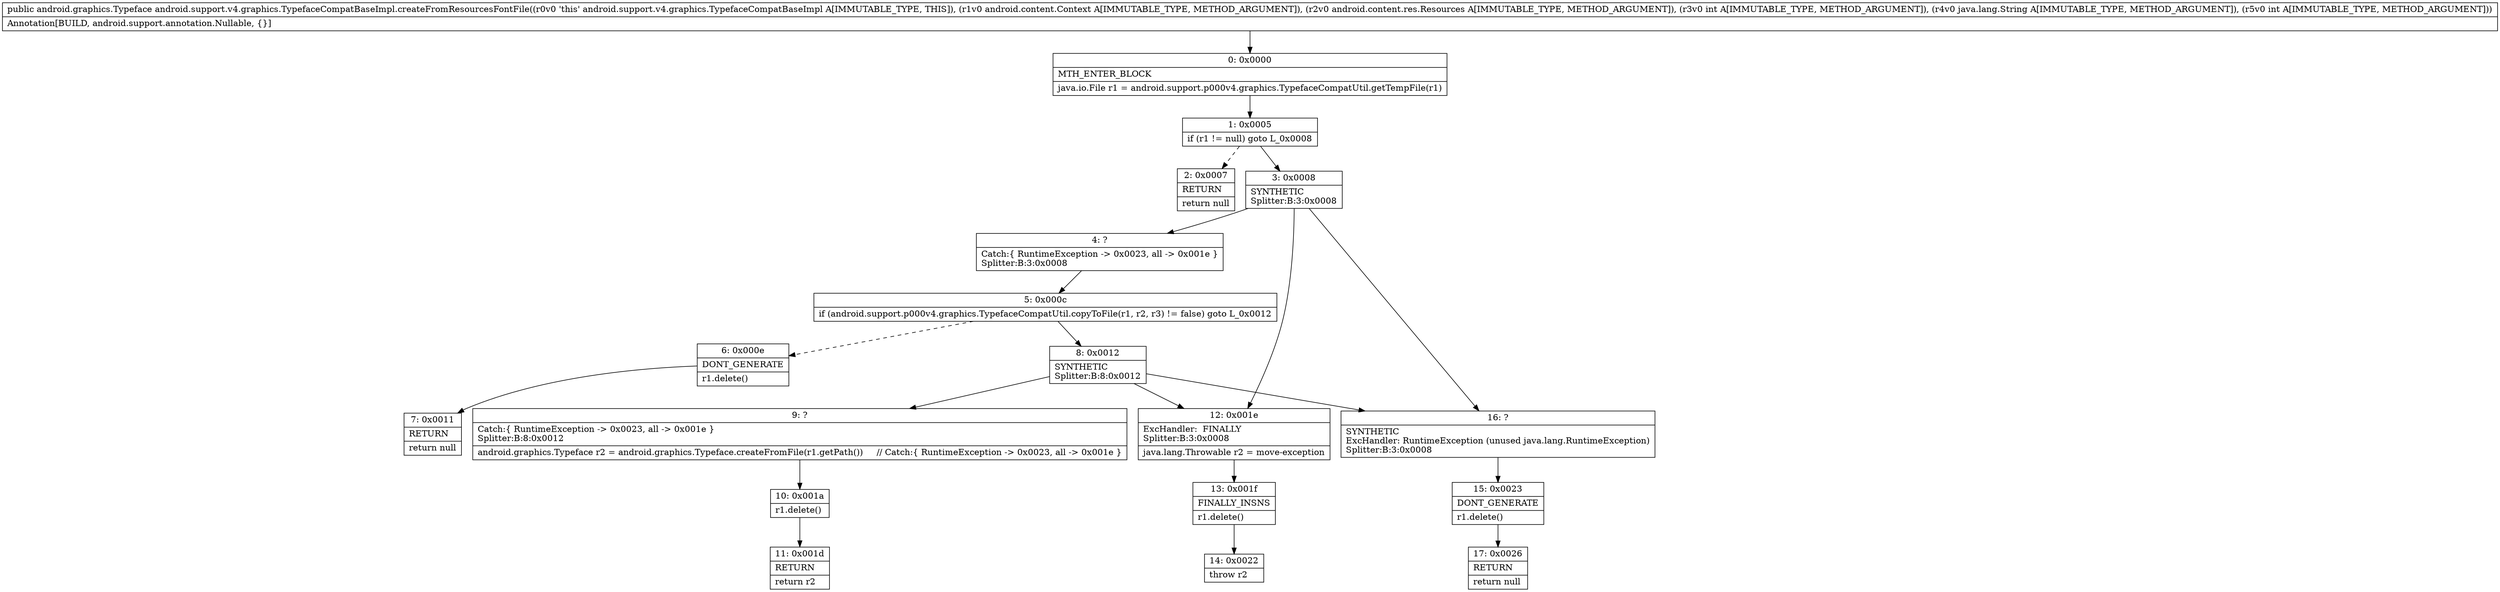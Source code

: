 digraph "CFG forandroid.support.v4.graphics.TypefaceCompatBaseImpl.createFromResourcesFontFile(Landroid\/content\/Context;Landroid\/content\/res\/Resources;ILjava\/lang\/String;I)Landroid\/graphics\/Typeface;" {
Node_0 [shape=record,label="{0\:\ 0x0000|MTH_ENTER_BLOCK\l|java.io.File r1 = android.support.p000v4.graphics.TypefaceCompatUtil.getTempFile(r1)\l}"];
Node_1 [shape=record,label="{1\:\ 0x0005|if (r1 != null) goto L_0x0008\l}"];
Node_2 [shape=record,label="{2\:\ 0x0007|RETURN\l|return null\l}"];
Node_3 [shape=record,label="{3\:\ 0x0008|SYNTHETIC\lSplitter:B:3:0x0008\l}"];
Node_4 [shape=record,label="{4\:\ ?|Catch:\{ RuntimeException \-\> 0x0023, all \-\> 0x001e \}\lSplitter:B:3:0x0008\l}"];
Node_5 [shape=record,label="{5\:\ 0x000c|if (android.support.p000v4.graphics.TypefaceCompatUtil.copyToFile(r1, r2, r3) != false) goto L_0x0012\l}"];
Node_6 [shape=record,label="{6\:\ 0x000e|DONT_GENERATE\l|r1.delete()\l}"];
Node_7 [shape=record,label="{7\:\ 0x0011|RETURN\l|return null\l}"];
Node_8 [shape=record,label="{8\:\ 0x0012|SYNTHETIC\lSplitter:B:8:0x0012\l}"];
Node_9 [shape=record,label="{9\:\ ?|Catch:\{ RuntimeException \-\> 0x0023, all \-\> 0x001e \}\lSplitter:B:8:0x0012\l|android.graphics.Typeface r2 = android.graphics.Typeface.createFromFile(r1.getPath())     \/\/ Catch:\{ RuntimeException \-\> 0x0023, all \-\> 0x001e \}\l}"];
Node_10 [shape=record,label="{10\:\ 0x001a|r1.delete()\l}"];
Node_11 [shape=record,label="{11\:\ 0x001d|RETURN\l|return r2\l}"];
Node_12 [shape=record,label="{12\:\ 0x001e|ExcHandler:  FINALLY\lSplitter:B:3:0x0008\l|java.lang.Throwable r2 = move\-exception\l}"];
Node_13 [shape=record,label="{13\:\ 0x001f|FINALLY_INSNS\l|r1.delete()\l}"];
Node_14 [shape=record,label="{14\:\ 0x0022|throw r2\l}"];
Node_15 [shape=record,label="{15\:\ 0x0023|DONT_GENERATE\l|r1.delete()\l}"];
Node_16 [shape=record,label="{16\:\ ?|SYNTHETIC\lExcHandler: RuntimeException (unused java.lang.RuntimeException)\lSplitter:B:3:0x0008\l}"];
Node_17 [shape=record,label="{17\:\ 0x0026|RETURN\l|return null\l}"];
MethodNode[shape=record,label="{public android.graphics.Typeface android.support.v4.graphics.TypefaceCompatBaseImpl.createFromResourcesFontFile((r0v0 'this' android.support.v4.graphics.TypefaceCompatBaseImpl A[IMMUTABLE_TYPE, THIS]), (r1v0 android.content.Context A[IMMUTABLE_TYPE, METHOD_ARGUMENT]), (r2v0 android.content.res.Resources A[IMMUTABLE_TYPE, METHOD_ARGUMENT]), (r3v0 int A[IMMUTABLE_TYPE, METHOD_ARGUMENT]), (r4v0 java.lang.String A[IMMUTABLE_TYPE, METHOD_ARGUMENT]), (r5v0 int A[IMMUTABLE_TYPE, METHOD_ARGUMENT]))  | Annotation[BUILD, android.support.annotation.Nullable, \{\}]\l}"];
MethodNode -> Node_0;
Node_0 -> Node_1;
Node_1 -> Node_2[style=dashed];
Node_1 -> Node_3;
Node_3 -> Node_4;
Node_3 -> Node_16;
Node_3 -> Node_12;
Node_4 -> Node_5;
Node_5 -> Node_6[style=dashed];
Node_5 -> Node_8;
Node_6 -> Node_7;
Node_8 -> Node_9;
Node_8 -> Node_16;
Node_8 -> Node_12;
Node_9 -> Node_10;
Node_10 -> Node_11;
Node_12 -> Node_13;
Node_13 -> Node_14;
Node_15 -> Node_17;
Node_16 -> Node_15;
}

